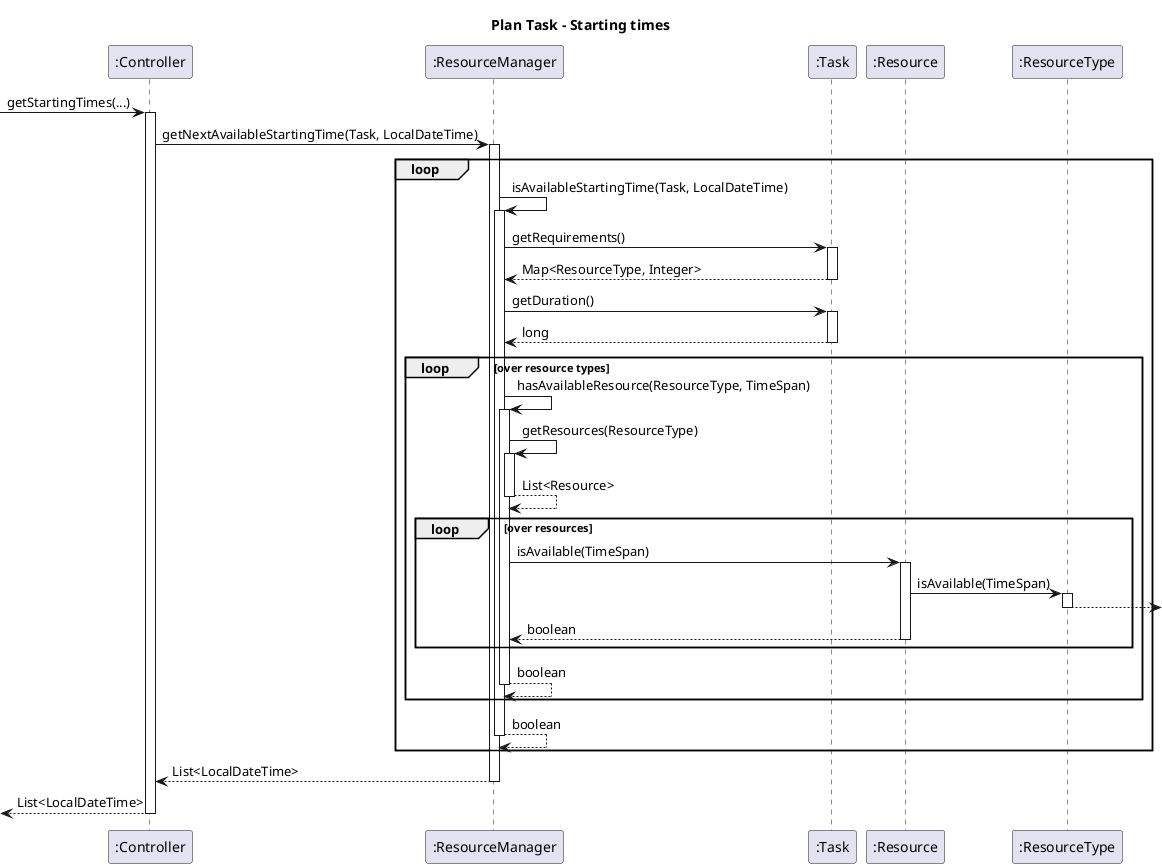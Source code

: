 @startuml

title "Plan Task - Starting times"

-> ":Controller": getStartingTimes(...)
activate ":Controller"

":Controller" -> ":ResourceManager": getNextAvailableStartingTime(Task, LocalDateTime)
activate ":ResourceManager"

loop
    ":ResourceManager" -> ":ResourceManager": isAvailableStartingTime(Task, LocalDateTime)
    activate ":ResourceManager"

    ":ResourceManager" -> ":Task": getRequirements()
    activate ":Task"
    ":Task" --> ":ResourceManager": Map<ResourceType, Integer>
    deactivate ":Task"

    ":ResourceManager" -> ":Task": getDuration()
    activate ":Task"
    ":Task" --> ":ResourceManager": long
    deactivate ":Task"

    loop over resource types

        ":ResourceManager" -> ":ResourceManager": hasAvailableResource(ResourceType, TimeSpan)
        activate ":ResourceManager"

        ":ResourceManager" -> ":ResourceManager": getResources(ResourceType)
        activate ":ResourceManager"
        ":ResourceManager" --> ":ResourceManager": List<Resource>
        deactivate ":ResourceManager"

        loop over resources

            ":ResourceManager" -> ":Resource": isAvailable(TimeSpan)
            activate ":Resource"

            ":Resource" -> ":ResourceType": isAvailable(TimeSpan)
            activate ":ResourceType"
            ":ResourceType" -->
            deactivate ":ResourceType"

            ":Resource" --> ":ResourceManager": boolean
            deactivate ":Resource"

        end

        ":ResourceManager" --> ":ResourceManager": boolean
        deactivate ":ResourceManager"

    end

    ":ResourceManager" --> ":ResourceManager": boolean
    deactivate ":ResourceManager"
end

":ResourceManager" --> ":Controller": List<LocalDateTime>
deactivate ":ResourceManager"

<-- ":Controller": List<LocalDateTime>
deactivate ":Controller"

@enduml
